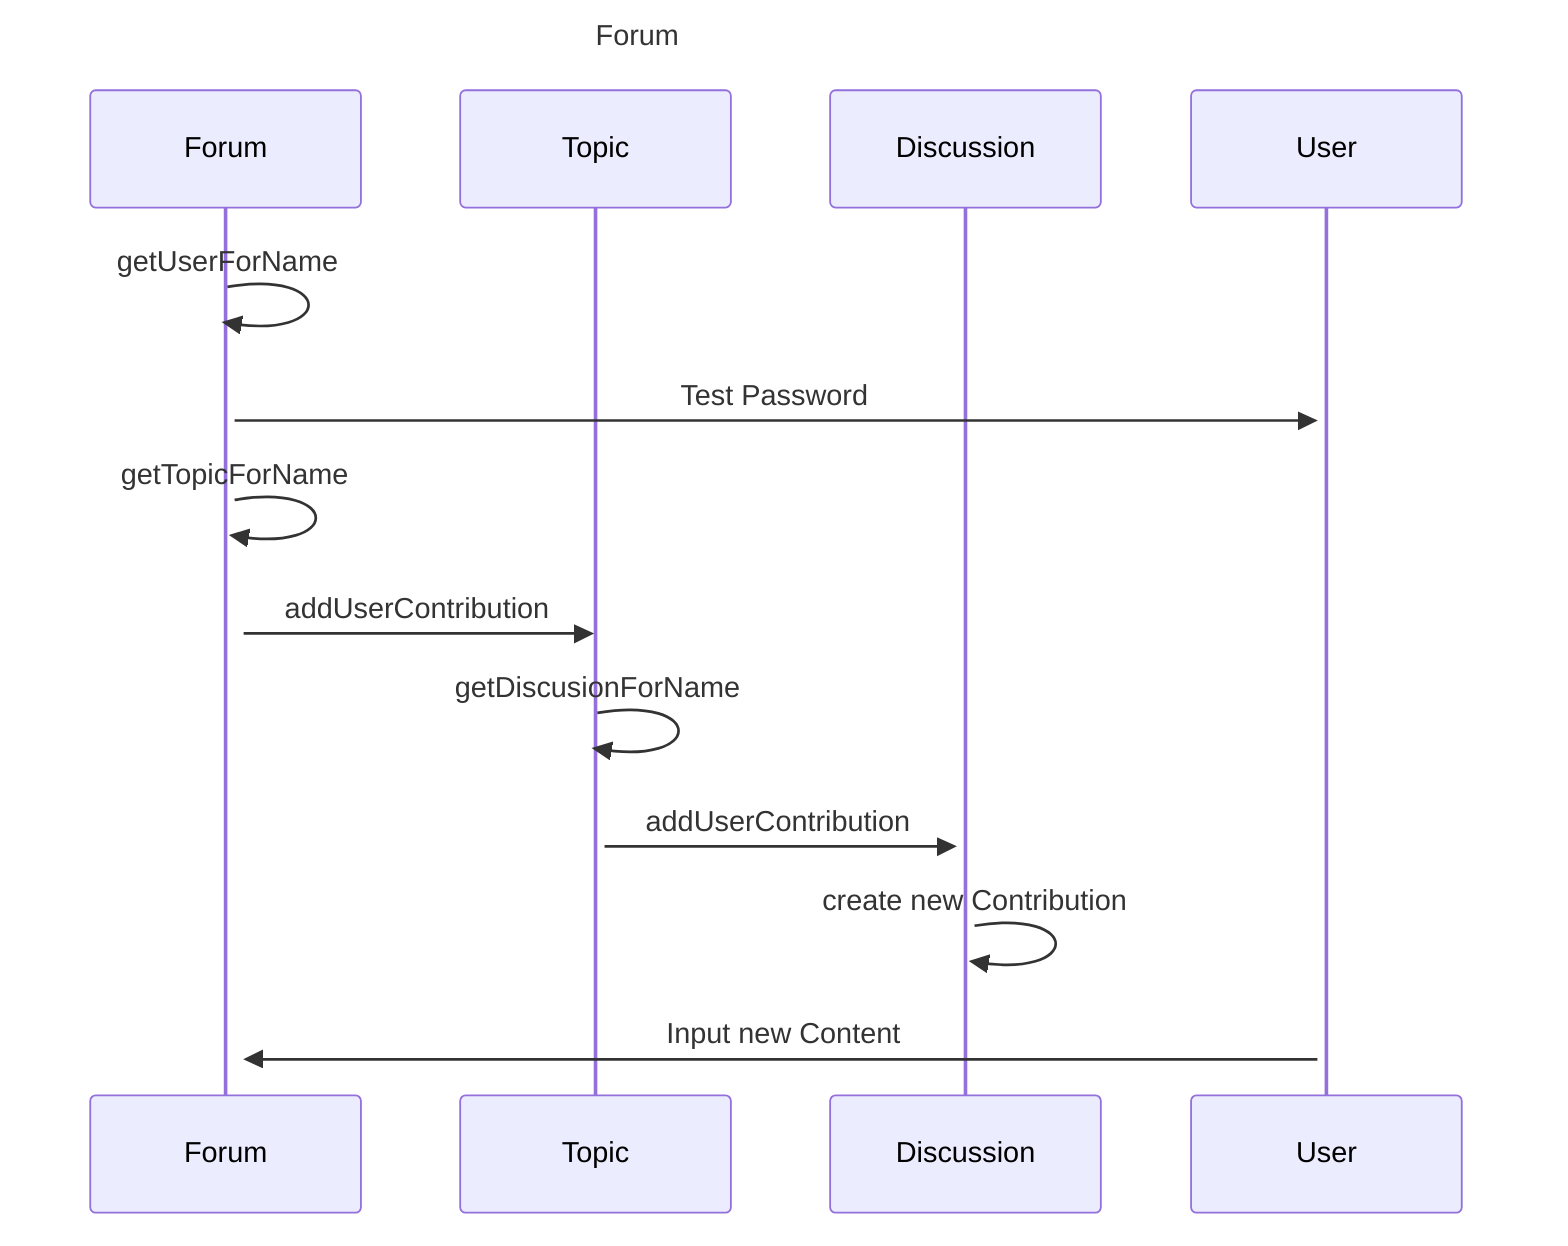 ---
title: Forum
---

sequenceDiagram
    participant Forum
    participant Topic
    participant Discussion
    participant User

    Forum->>+Forum: getUserForName
    Forum->>+User: Test Password
    Forum->>+Forum: getTopicForName
    Forum->>Topic: addUserContribution
    Topic->>+Topic: getDiscusionForName
    Topic->>+Discussion: addUserContribution
    Discussion->>+Discussion: create new Contribution
    User ->>+ Forum: Input new Content